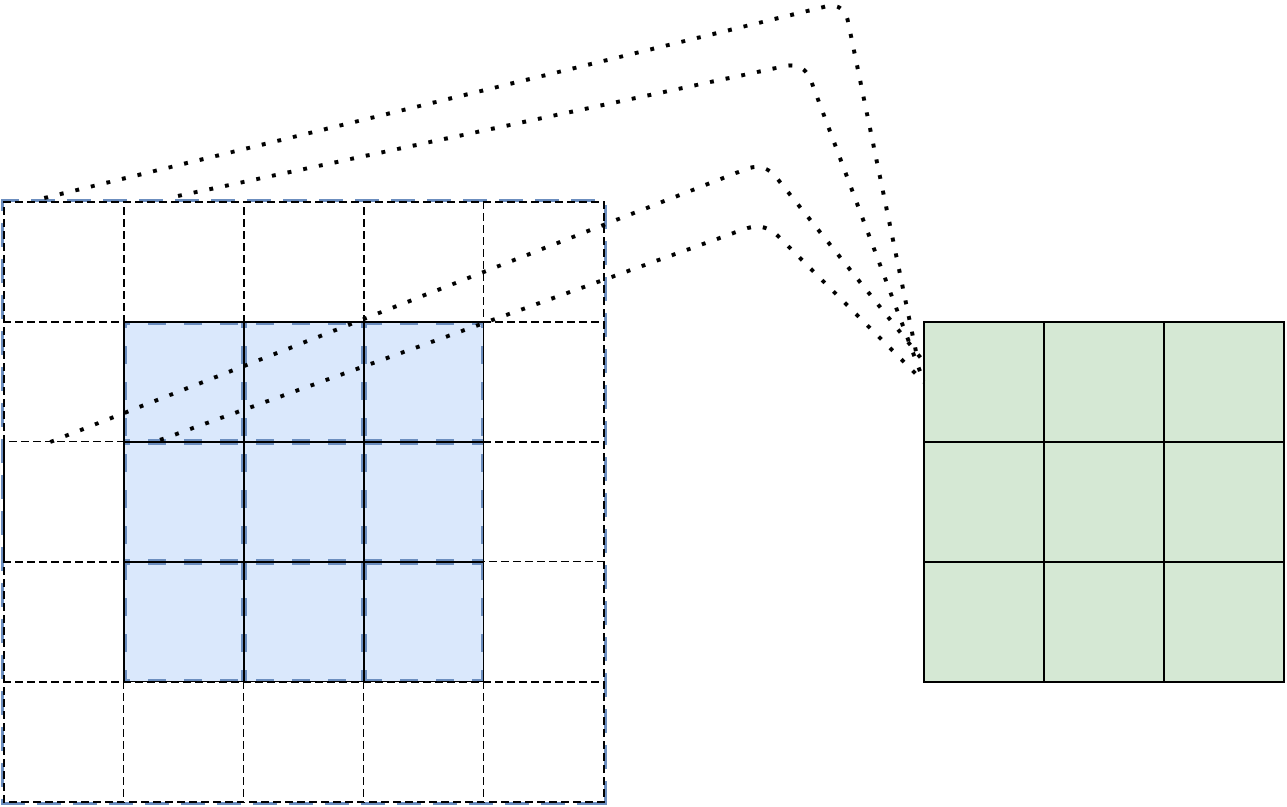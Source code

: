 <mxfile version="13.8.6" type="github"><diagram id="WwB5_izuDvsGerU-TK_d" name="Page-1"><mxGraphModel dx="1422" dy="796" grid="1" gridSize="10" guides="1" tooltips="1" connect="1" arrows="1" fold="1" page="1" pageScale="1" pageWidth="827" pageHeight="1169" math="0" shadow="0"><root><mxCell id="0"/><mxCell id="1" parent="0"/><mxCell id="3YQ9nYKxf2kHEQzLxWNd-1" value="" style="shape=table;html=1;whiteSpace=wrap;startSize=0;container=1;collapsible=0;childLayout=tableLayout;gradientDirection=east;swimlaneFillColor=none;sketch=0;rounded=0;shadow=0;direction=north;flipH=1;flipV=0;perimeter=rectanglePerimeter;resizeWidth=1;resizeHeight=1;fillColor=#dae8fc;strokeColor=#6c8ebf;strokeWidth=3;perimeterSpacing=1;dashed=1;" vertex="1" parent="1"><mxGeometry x="100" y="220" width="300" height="300" as="geometry"/></mxCell><mxCell id="3YQ9nYKxf2kHEQzLxWNd-43" style="shape=partialRectangle;html=1;whiteSpace=wrap;collapsible=0;dropTarget=0;pointerEvents=0;fillColor=none;top=0;left=0;bottom=0;right=0;points=[[0,0.5],[1,0.5]];portConstraint=eastwest;" vertex="1" parent="3YQ9nYKxf2kHEQzLxWNd-1"><mxGeometry width="300" height="60" as="geometry"/></mxCell><mxCell id="3YQ9nYKxf2kHEQzLxWNd-44" style="shape=partialRectangle;html=1;whiteSpace=wrap;connectable=0;top=1;left=1;bottom=0;right=0;overflow=hidden;dashed=1;" vertex="1" parent="3YQ9nYKxf2kHEQzLxWNd-43"><mxGeometry width="60" height="60" as="geometry"/></mxCell><mxCell id="3YQ9nYKxf2kHEQzLxWNd-45" style="shape=partialRectangle;html=1;whiteSpace=wrap;connectable=0;top=1;left=1;bottom=0;right=0;overflow=hidden;dashed=1;" vertex="1" parent="3YQ9nYKxf2kHEQzLxWNd-43"><mxGeometry x="60" width="60" height="60" as="geometry"/></mxCell><mxCell id="3YQ9nYKxf2kHEQzLxWNd-46" style="shape=partialRectangle;html=1;whiteSpace=wrap;connectable=0;top=1;left=1;bottom=0;right=0;overflow=hidden;dashed=1;" vertex="1" parent="3YQ9nYKxf2kHEQzLxWNd-43"><mxGeometry x="120" width="60" height="60" as="geometry"/></mxCell><mxCell id="3YQ9nYKxf2kHEQzLxWNd-47" style="shape=partialRectangle;html=1;whiteSpace=wrap;connectable=0;top=1;left=1;bottom=0;right=1;overflow=hidden;dashed=1;" vertex="1" parent="3YQ9nYKxf2kHEQzLxWNd-43"><mxGeometry x="180" width="60" height="60" as="geometry"/></mxCell><mxCell id="3YQ9nYKxf2kHEQzLxWNd-53" style="shape=partialRectangle;html=1;whiteSpace=wrap;connectable=0;top=1;left=0;bottom=0;right=1;overflow=hidden;perimeterSpacing=1;dashed=1;" vertex="1" parent="3YQ9nYKxf2kHEQzLxWNd-43"><mxGeometry x="240" width="60" height="60" as="geometry"/></mxCell><mxCell id="3YQ9nYKxf2kHEQzLxWNd-2" value="" style="shape=partialRectangle;html=1;whiteSpace=wrap;collapsible=0;dropTarget=0;pointerEvents=0;fillColor=none;top=0;left=0;bottom=0;right=0;points=[[0,0.5],[1,0.5]];portConstraint=eastwest;" vertex="1" parent="3YQ9nYKxf2kHEQzLxWNd-1"><mxGeometry y="60" width="300" height="60" as="geometry"/></mxCell><mxCell id="3YQ9nYKxf2kHEQzLxWNd-40" style="shape=partialRectangle;html=1;whiteSpace=wrap;connectable=0;top=1;left=1;bottom=1;right=1;overflow=hidden;dashed=1;" vertex="1" parent="3YQ9nYKxf2kHEQzLxWNd-2"><mxGeometry width="60" height="60" as="geometry"/></mxCell><mxCell id="3YQ9nYKxf2kHEQzLxWNd-3" value="" style="shape=partialRectangle;html=1;whiteSpace=wrap;connectable=0;fillColor=none;top=1;left=1;bottom=1;right=1;overflow=hidden;" vertex="1" parent="3YQ9nYKxf2kHEQzLxWNd-2"><mxGeometry x="60" width="60" height="60" as="geometry"/></mxCell><mxCell id="3YQ9nYKxf2kHEQzLxWNd-4" value="" style="shape=partialRectangle;html=1;whiteSpace=wrap;connectable=0;fillColor=none;top=1;left=1;bottom=1;right=1;overflow=hidden;" vertex="1" parent="3YQ9nYKxf2kHEQzLxWNd-2"><mxGeometry x="120" width="60" height="60" as="geometry"/></mxCell><mxCell id="3YQ9nYKxf2kHEQzLxWNd-5" value="" style="shape=partialRectangle;html=1;whiteSpace=wrap;connectable=0;fillColor=none;top=1;left=1;bottom=1;right=1;overflow=hidden;" vertex="1" parent="3YQ9nYKxf2kHEQzLxWNd-2"><mxGeometry x="180" width="60" height="60" as="geometry"/></mxCell><mxCell id="3YQ9nYKxf2kHEQzLxWNd-54" style="shape=partialRectangle;html=1;whiteSpace=wrap;connectable=0;top=1;left=0;bottom=0;right=1;overflow=hidden;dashed=1;" vertex="1" parent="3YQ9nYKxf2kHEQzLxWNd-2"><mxGeometry x="240" width="60" height="60" as="geometry"/></mxCell><mxCell id="3YQ9nYKxf2kHEQzLxWNd-6" value="" style="shape=partialRectangle;html=1;whiteSpace=wrap;collapsible=0;dropTarget=0;pointerEvents=0;fillColor=none;top=0;left=0;bottom=0;right=0;points=[[0,0.5],[1,0.5]];portConstraint=eastwest;" vertex="1" parent="3YQ9nYKxf2kHEQzLxWNd-1"><mxGeometry y="120" width="300" height="60" as="geometry"/></mxCell><mxCell id="3YQ9nYKxf2kHEQzLxWNd-41" style="shape=partialRectangle;html=1;whiteSpace=wrap;connectable=0;top=0;left=1;bottom=0;right=1;overflow=hidden;" vertex="1" parent="3YQ9nYKxf2kHEQzLxWNd-6"><mxGeometry width="60" height="60" as="geometry"/></mxCell><mxCell id="3YQ9nYKxf2kHEQzLxWNd-7" value="" style="shape=partialRectangle;html=1;whiteSpace=wrap;connectable=0;fillColor=none;top=1;left=1;bottom=1;right=1;overflow=hidden;" vertex="1" parent="3YQ9nYKxf2kHEQzLxWNd-6"><mxGeometry x="60" width="60" height="60" as="geometry"/></mxCell><mxCell id="3YQ9nYKxf2kHEQzLxWNd-8" value="" style="shape=partialRectangle;html=1;whiteSpace=wrap;connectable=0;fillColor=none;top=0;left=0;bottom=0;right=0;overflow=hidden;" vertex="1" parent="3YQ9nYKxf2kHEQzLxWNd-6"><mxGeometry x="120" width="60" height="60" as="geometry"/></mxCell><mxCell id="3YQ9nYKxf2kHEQzLxWNd-9" value="" style="shape=partialRectangle;html=1;whiteSpace=wrap;connectable=0;fillColor=none;top=1;left=1;bottom=1;right=1;overflow=hidden;" vertex="1" parent="3YQ9nYKxf2kHEQzLxWNd-6"><mxGeometry x="180" width="60" height="60" as="geometry"/></mxCell><mxCell id="3YQ9nYKxf2kHEQzLxWNd-55" style="shape=partialRectangle;html=1;whiteSpace=wrap;connectable=0;top=1;left=0;bottom=1;right=1;overflow=hidden;dashed=1;" vertex="1" parent="3YQ9nYKxf2kHEQzLxWNd-6"><mxGeometry x="240" width="60" height="60" as="geometry"/></mxCell><mxCell id="3YQ9nYKxf2kHEQzLxWNd-10" value="" style="shape=partialRectangle;html=1;whiteSpace=wrap;collapsible=0;dropTarget=0;pointerEvents=0;fillColor=none;top=0;left=0;bottom=0;right=0;points=[[0,0.5],[1,0.5]];portConstraint=eastwest;" vertex="1" parent="3YQ9nYKxf2kHEQzLxWNd-1"><mxGeometry y="180" width="300" height="60" as="geometry"/></mxCell><mxCell id="3YQ9nYKxf2kHEQzLxWNd-42" style="shape=partialRectangle;html=1;whiteSpace=wrap;connectable=0;top=1;left=1;bottom=0;right=1;overflow=hidden;dashed=1;" vertex="1" parent="3YQ9nYKxf2kHEQzLxWNd-10"><mxGeometry width="60" height="60" as="geometry"/></mxCell><mxCell id="3YQ9nYKxf2kHEQzLxWNd-11" value="" style="shape=partialRectangle;html=1;whiteSpace=wrap;connectable=0;fillColor=none;top=1;left=1;bottom=1;right=1;overflow=hidden;" vertex="1" parent="3YQ9nYKxf2kHEQzLxWNd-10"><mxGeometry x="60" width="60" height="60" as="geometry"/></mxCell><mxCell id="3YQ9nYKxf2kHEQzLxWNd-12" value="" style="shape=partialRectangle;html=1;whiteSpace=wrap;connectable=0;fillColor=none;top=1;left=1;bottom=1;right=1;overflow=hidden;" vertex="1" parent="3YQ9nYKxf2kHEQzLxWNd-10"><mxGeometry x="120" width="60" height="60" as="geometry"/></mxCell><mxCell id="3YQ9nYKxf2kHEQzLxWNd-13" value="" style="shape=partialRectangle;html=1;whiteSpace=wrap;connectable=0;fillColor=none;top=1;left=1;bottom=1;right=1;overflow=hidden;" vertex="1" parent="3YQ9nYKxf2kHEQzLxWNd-10"><mxGeometry x="180" width="60" height="60" as="geometry"/></mxCell><mxCell id="3YQ9nYKxf2kHEQzLxWNd-56" style="shape=partialRectangle;html=1;whiteSpace=wrap;connectable=0;top=0;left=0;bottom=0;right=1;overflow=hidden;dashed=1;" vertex="1" parent="3YQ9nYKxf2kHEQzLxWNd-10"><mxGeometry x="240" width="60" height="60" as="geometry"/></mxCell><mxCell id="3YQ9nYKxf2kHEQzLxWNd-48" style="shape=partialRectangle;html=1;whiteSpace=wrap;collapsible=0;dropTarget=0;pointerEvents=0;top=0;left=0;bottom=0;right=0;points=[[0,0.5],[1,0.5]];portConstraint=eastwest;dashed=1;sketch=0;fillColor=none;" vertex="1" parent="3YQ9nYKxf2kHEQzLxWNd-1"><mxGeometry y="240" width="300" height="60" as="geometry"/></mxCell><mxCell id="3YQ9nYKxf2kHEQzLxWNd-49" style="shape=partialRectangle;html=1;whiteSpace=wrap;connectable=0;top=1;left=1;bottom=1;right=1;overflow=hidden;dashed=1;" vertex="1" parent="3YQ9nYKxf2kHEQzLxWNd-48"><mxGeometry width="60" height="60" as="geometry"/></mxCell><mxCell id="3YQ9nYKxf2kHEQzLxWNd-50" style="shape=partialRectangle;html=1;whiteSpace=wrap;connectable=0;top=1;left=0;bottom=1;right=1;overflow=hidden;dashed=1;" vertex="1" parent="3YQ9nYKxf2kHEQzLxWNd-48"><mxGeometry x="60" width="60" height="60" as="geometry"/></mxCell><mxCell id="3YQ9nYKxf2kHEQzLxWNd-51" style="shape=partialRectangle;html=1;whiteSpace=wrap;connectable=0;top=1;left=0;bottom=1;right=1;overflow=hidden;dashed=1;" vertex="1" parent="3YQ9nYKxf2kHEQzLxWNd-48"><mxGeometry x="120" width="60" height="60" as="geometry"/></mxCell><mxCell id="3YQ9nYKxf2kHEQzLxWNd-52" style="shape=partialRectangle;html=1;whiteSpace=wrap;connectable=0;top=1;left=0;bottom=1;right=1;overflow=hidden;dashed=1;" vertex="1" parent="3YQ9nYKxf2kHEQzLxWNd-48"><mxGeometry x="180" width="60" height="60" as="geometry"/></mxCell><mxCell id="3YQ9nYKxf2kHEQzLxWNd-57" style="shape=partialRectangle;html=1;whiteSpace=wrap;connectable=0;top=1;left=0;bottom=1;right=1;overflow=hidden;dashed=1;" vertex="1" parent="3YQ9nYKxf2kHEQzLxWNd-48"><mxGeometry x="240" width="60" height="60" as="geometry"/></mxCell><mxCell id="3YQ9nYKxf2kHEQzLxWNd-14" value="" style="shape=table;html=1;whiteSpace=wrap;startSize=0;container=1;collapsible=0;childLayout=tableLayout;rounded=0;shadow=0;sketch=0;fillColor=#d5e8d4;strokeColor=#82b366;" vertex="1" parent="1"><mxGeometry x="560" y="280" width="180" height="180" as="geometry"/></mxCell><mxCell id="3YQ9nYKxf2kHEQzLxWNd-15" value="" style="shape=partialRectangle;html=1;whiteSpace=wrap;collapsible=0;dropTarget=0;pointerEvents=0;fillColor=none;top=0;left=0;bottom=0;right=0;points=[[0,0.5],[1,0.5]];portConstraint=eastwest;" vertex="1" parent="3YQ9nYKxf2kHEQzLxWNd-14"><mxGeometry width="180" height="60" as="geometry"/></mxCell><mxCell id="3YQ9nYKxf2kHEQzLxWNd-16" value="" style="shape=partialRectangle;html=1;whiteSpace=wrap;connectable=0;fillColor=none;top=1;left=1;bottom=1;right=1;overflow=hidden;noLabel=1;" vertex="1" parent="3YQ9nYKxf2kHEQzLxWNd-15"><mxGeometry width="60" height="60" as="geometry"/></mxCell><mxCell id="3YQ9nYKxf2kHEQzLxWNd-17" value="" style="shape=partialRectangle;html=1;whiteSpace=wrap;connectable=0;fillColor=none;top=1;left=1;bottom=1;right=1;overflow=hidden;" vertex="1" parent="3YQ9nYKxf2kHEQzLxWNd-15"><mxGeometry x="60" width="60" height="60" as="geometry"/></mxCell><mxCell id="3YQ9nYKxf2kHEQzLxWNd-18" value="" style="shape=partialRectangle;html=1;whiteSpace=wrap;connectable=0;fillColor=none;top=1;left=1;bottom=1;right=1;overflow=hidden;" vertex="1" parent="3YQ9nYKxf2kHEQzLxWNd-15"><mxGeometry x="120" width="60" height="60" as="geometry"/></mxCell><mxCell id="3YQ9nYKxf2kHEQzLxWNd-19" value="" style="shape=partialRectangle;html=1;whiteSpace=wrap;collapsible=0;dropTarget=0;pointerEvents=0;fillColor=none;top=0;left=0;bottom=0;right=0;points=[[0,0.5],[1,0.5]];portConstraint=eastwest;" vertex="1" parent="3YQ9nYKxf2kHEQzLxWNd-14"><mxGeometry y="60" width="180" height="60" as="geometry"/></mxCell><mxCell id="3YQ9nYKxf2kHEQzLxWNd-20" value="" style="shape=partialRectangle;html=1;whiteSpace=wrap;connectable=0;fillColor=none;top=1;left=1;bottom=1;right=1;overflow=hidden;" vertex="1" parent="3YQ9nYKxf2kHEQzLxWNd-19"><mxGeometry width="60" height="60" as="geometry"/></mxCell><mxCell id="3YQ9nYKxf2kHEQzLxWNd-21" value="" style="shape=partialRectangle;html=1;whiteSpace=wrap;connectable=0;fillColor=none;top=1;left=1;bottom=1;right=1;overflow=hidden;" vertex="1" parent="3YQ9nYKxf2kHEQzLxWNd-19"><mxGeometry x="60" width="60" height="60" as="geometry"/></mxCell><mxCell id="3YQ9nYKxf2kHEQzLxWNd-22" value="" style="shape=partialRectangle;html=1;whiteSpace=wrap;connectable=0;fillColor=none;top=1;left=1;bottom=1;right=1;overflow=hidden;" vertex="1" parent="3YQ9nYKxf2kHEQzLxWNd-19"><mxGeometry x="120" width="60" height="60" as="geometry"/></mxCell><mxCell id="3YQ9nYKxf2kHEQzLxWNd-23" value="" style="shape=partialRectangle;html=1;whiteSpace=wrap;collapsible=0;dropTarget=0;pointerEvents=0;fillColor=none;top=0;left=0;bottom=0;right=0;points=[[0,0.5],[1,0.5]];portConstraint=eastwest;" vertex="1" parent="3YQ9nYKxf2kHEQzLxWNd-14"><mxGeometry y="120" width="180" height="60" as="geometry"/></mxCell><mxCell id="3YQ9nYKxf2kHEQzLxWNd-24" value="" style="shape=partialRectangle;html=1;whiteSpace=wrap;connectable=0;fillColor=none;top=1;left=1;bottom=1;right=1;overflow=hidden;" vertex="1" parent="3YQ9nYKxf2kHEQzLxWNd-23"><mxGeometry width="60" height="60" as="geometry"/></mxCell><mxCell id="3YQ9nYKxf2kHEQzLxWNd-25" value="" style="shape=partialRectangle;html=1;whiteSpace=wrap;connectable=0;fillColor=none;top=1;left=1;bottom=1;right=1;overflow=hidden;" vertex="1" parent="3YQ9nYKxf2kHEQzLxWNd-23"><mxGeometry x="60" width="60" height="60" as="geometry"/></mxCell><mxCell id="3YQ9nYKxf2kHEQzLxWNd-26" value="" style="shape=partialRectangle;html=1;whiteSpace=wrap;connectable=0;fillColor=none;top=1;left=1;bottom=1;right=1;overflow=hidden;" vertex="1" parent="3YQ9nYKxf2kHEQzLxWNd-23"><mxGeometry x="120" width="60" height="60" as="geometry"/></mxCell><mxCell id="3YQ9nYKxf2kHEQzLxWNd-122" value="" style="endArrow=none;dashed=1;html=1;dashPattern=1 3;strokeWidth=2;exitX=0.067;exitY=-0.033;exitDx=0;exitDy=0;exitPerimeter=0;entryX=-0.022;entryY=0.25;entryDx=0;entryDy=0;entryPerimeter=0;" edge="1" parent="1" source="3YQ9nYKxf2kHEQzLxWNd-43" target="3YQ9nYKxf2kHEQzLxWNd-15"><mxGeometry width="50" height="50" relative="1" as="geometry"><mxPoint x="510" y="330" as="sourcePoint"/><mxPoint x="560" y="280" as="targetPoint"/><Array as="points"><mxPoint x="520" y="120"/></Array></mxGeometry></mxCell><mxCell id="3YQ9nYKxf2kHEQzLxWNd-123" value="" style="endArrow=none;dashed=1;html=1;dashPattern=1 3;strokeWidth=2;entryX=0;entryY=0.5;entryDx=0;entryDy=0;exitX=0.29;exitY=-0.05;exitDx=0;exitDy=0;exitPerimeter=0;" edge="1" parent="1" source="3YQ9nYKxf2kHEQzLxWNd-43" target="3YQ9nYKxf2kHEQzLxWNd-15"><mxGeometry width="50" height="50" relative="1" as="geometry"><mxPoint x="510" y="170" as="sourcePoint"/><mxPoint x="440" y="290" as="targetPoint"/><Array as="points"><mxPoint x="500" y="150"/></Array></mxGeometry></mxCell><mxCell id="3YQ9nYKxf2kHEQzLxWNd-125" value="" style="endArrow=none;dashed=1;html=1;dashPattern=1 3;strokeWidth=2;entryX=0;entryY=0.5;entryDx=0;entryDy=0;exitX=0.26;exitY=-0.017;exitDx=0;exitDy=0;exitPerimeter=0;" edge="1" parent="1" source="3YQ9nYKxf2kHEQzLxWNd-6" target="3YQ9nYKxf2kHEQzLxWNd-15"><mxGeometry width="50" height="50" relative="1" as="geometry"><mxPoint x="390" y="340" as="sourcePoint"/><mxPoint x="440" y="290" as="targetPoint"/><Array as="points"><mxPoint x="480" y="230"/></Array></mxGeometry></mxCell><mxCell id="3YQ9nYKxf2kHEQzLxWNd-126" value="" style="endArrow=none;dashed=1;html=1;dashPattern=1 3;strokeWidth=2;exitX=0.077;exitY=0;exitDx=0;exitDy=0;exitPerimeter=0;" edge="1" parent="1" source="3YQ9nYKxf2kHEQzLxWNd-6"><mxGeometry width="50" height="50" relative="1" as="geometry"><mxPoint x="390" y="340" as="sourcePoint"/><mxPoint x="560" y="300" as="targetPoint"/><Array as="points"><mxPoint x="480" y="200"/></Array></mxGeometry></mxCell></root></mxGraphModel></diagram></mxfile>